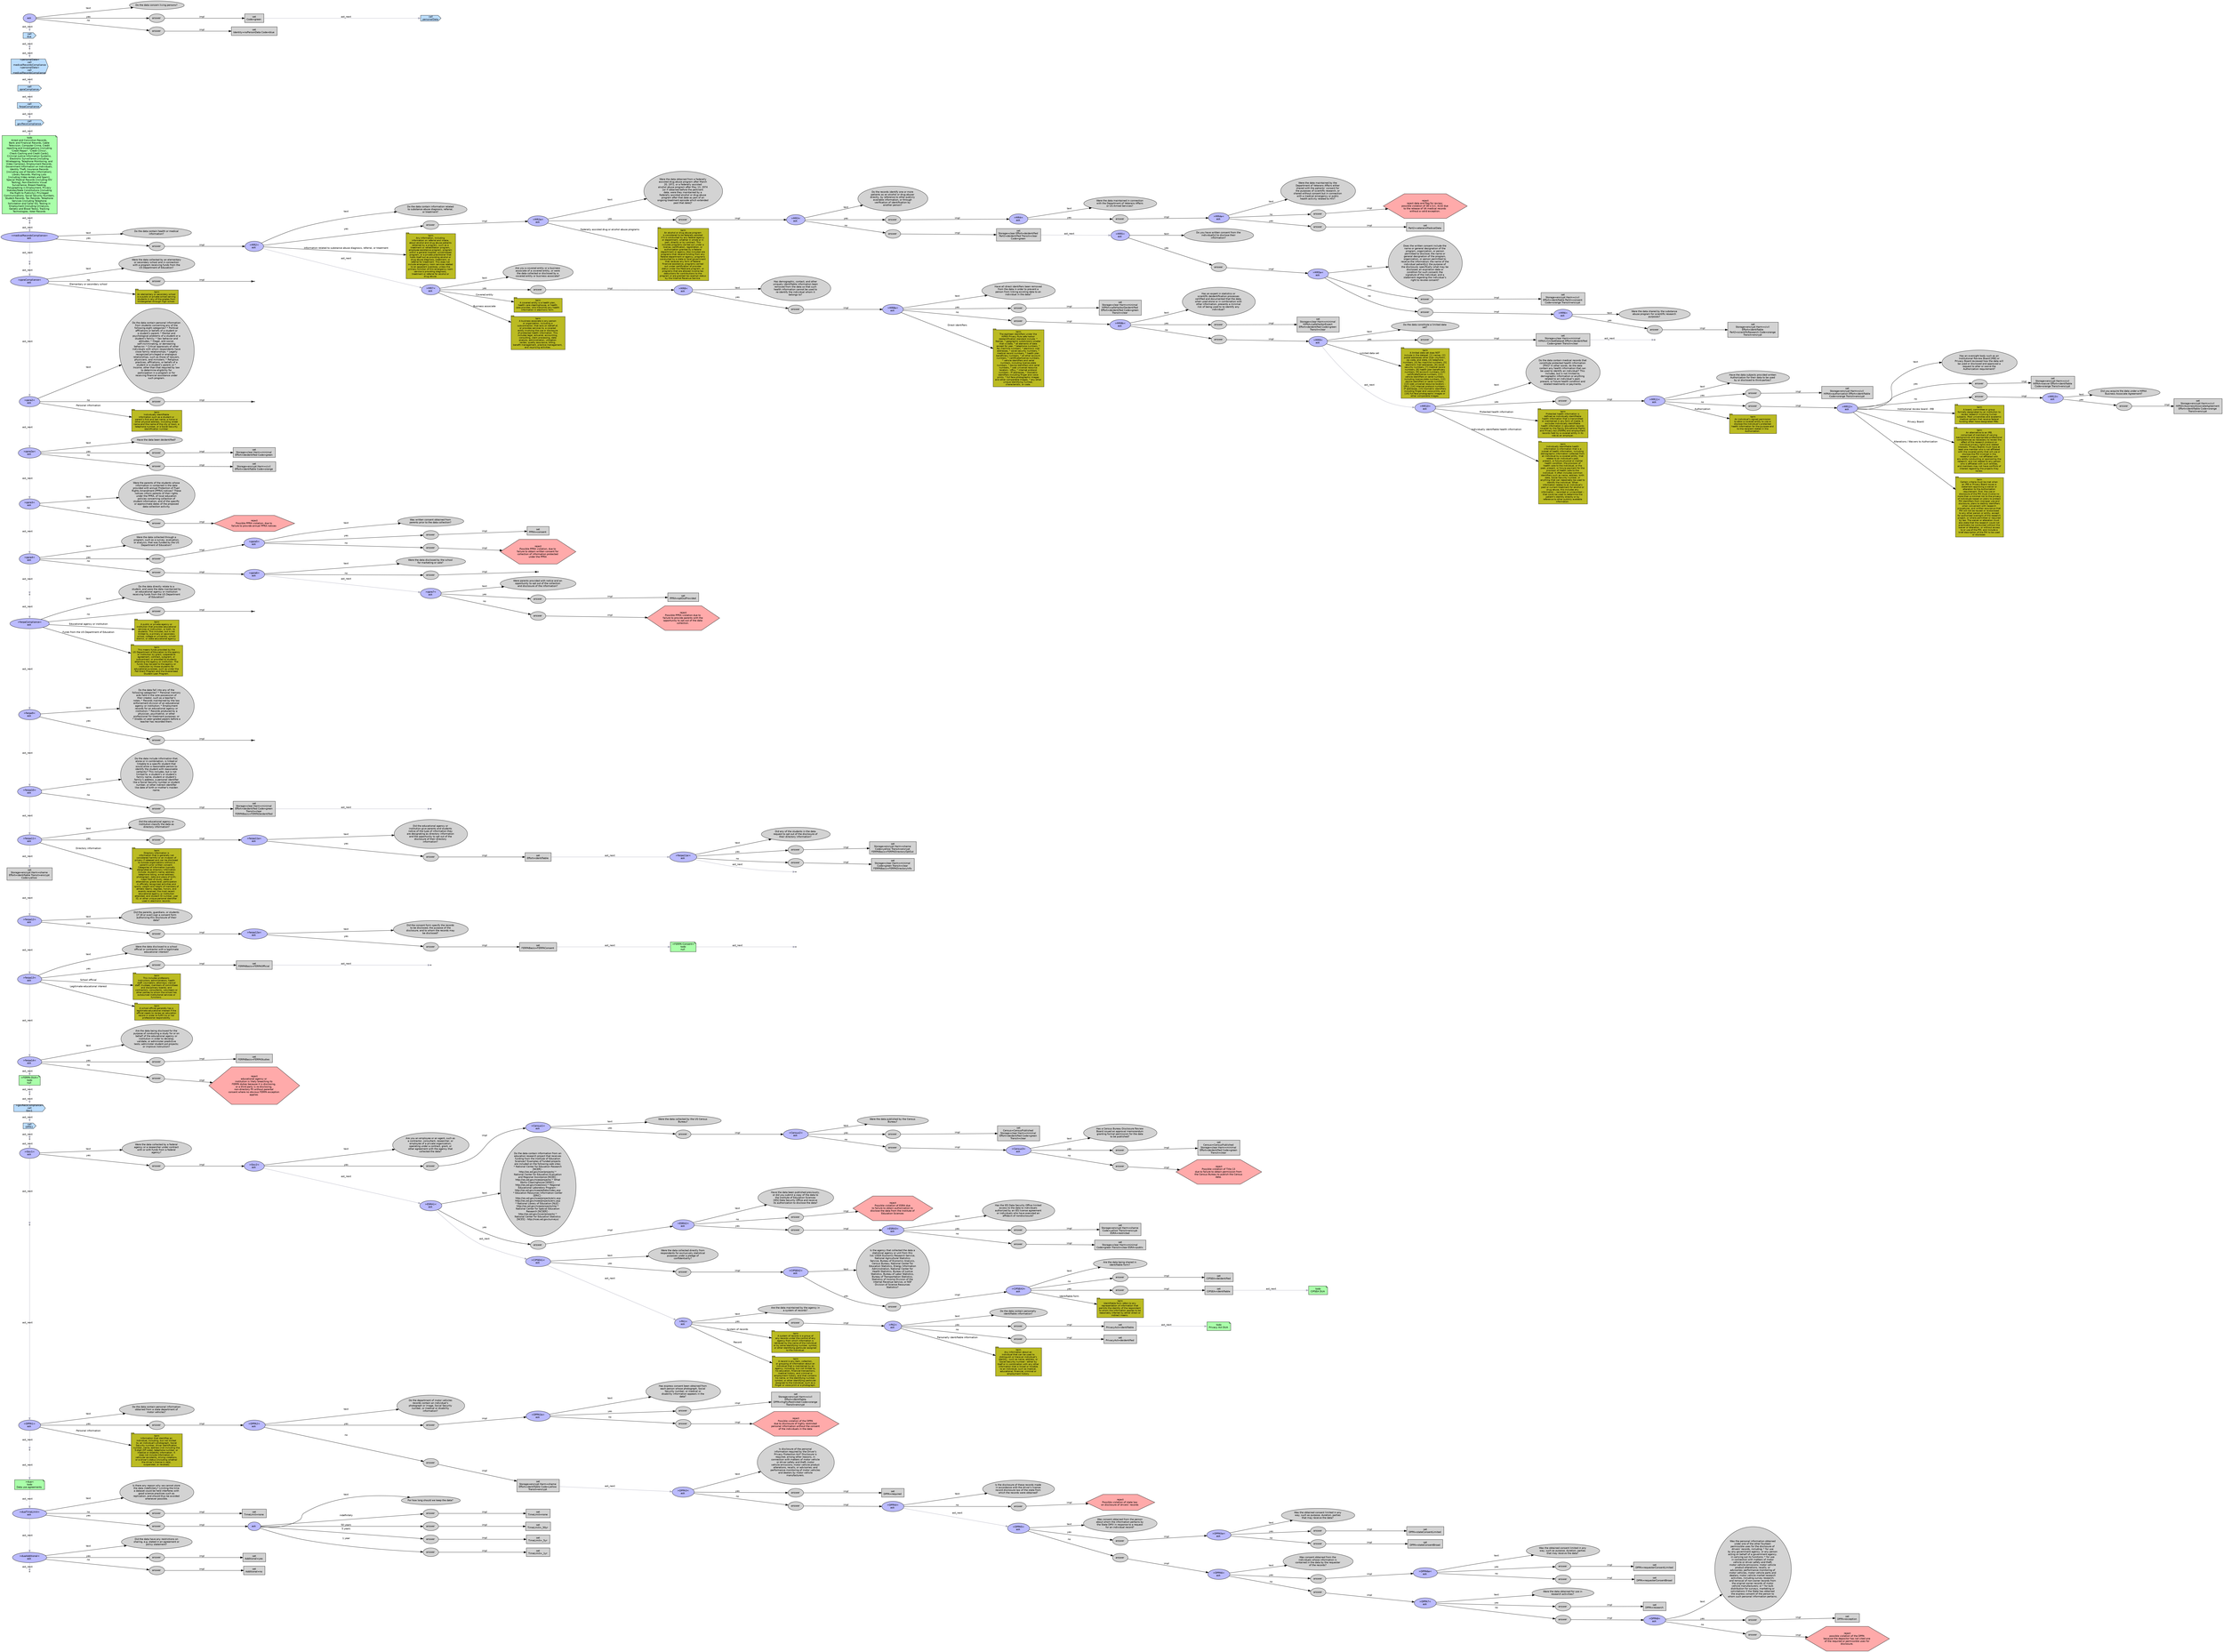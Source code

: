 digraph ParsedChart {
edge [fontname="Helvetica" fontsize="10"]
node [fillcolor="lightgray" style="filled" fontname="Helvetica" fontsize="10"]
rankdir=LR
_DLR_1[ fillcolor="#BBBBFF" label="ask " ]
_DLR_2[ label="Do the data concern living persons? " ]
_DLR_3[ label="answer " ]
_DLR_4[ shape="box" label="set\nCode=green " ]
_DLR_5[ fillcolor="#BBDDFF" shape="cds" label="call\npersonalData " ]
_DLR_6[ label="answer " ]
_DLR_7[ shape="box" label="set\nIdentity=noPersonData Code=blue " ]
_DLR_8[ fillcolor="#BBDDFF" shape="cds" label="call\ndua " ]
_DLR_9[ shape="point" label="end " ]
personalData[ fillcolor="#BBDDFF" shape="cds" label=">personalData<\ncall\nmedicalRecordsCompliance\n>personalData<\ncall\nmedicalRecordsCompliance " ]
_DLR_10[ fillcolor="#BBDDFF" shape="cds" label="call\nppraCompliance " ]
_DLR_11[ fillcolor="#BBDDFF" shape="cds" label="call\nferpaCompliance " ]
_DLR_12[ fillcolor="#BBDDFF" shape="cds" label="call\ngovRecsCompliance " ]
_DLR_13[ fillcolor="#AAFFAA" shape="note" label="todo\nArrest and Conviction Records, \nBank and Financial Records, Cable \nTelevision, Computer Crime, Credit \nreporting and Investigations [including \n'Credit Repair', 'Credit Clinics', \nCheck-Cashing and Credit Cards], \nCriminal Justice Information Systems, \nElectronic Surveillance [including \nWiretapping, Telephone Monitoring, and \nVideo Cameras], Employment Records, \nGovernment Information on Individuals, \nIdentity Theft, Insurance Records \n[including use of Genetic Information], \nLibrary Records, Mailing Lists \n[including Video rentals and Spam], \nSpecial Medical Records [including HIV \nTesting], Non-Electronic Visual \nSurveillance. Breast-Feeding, \nPolygraphing in Employment, Privacy \nStatutes/State Constitutions [including \nthe Right to Publicity], Privileged \nCommunications, Social Security Numbers, \nStudent Records, Tax Records, Telephone \nServices [including Telephone \nSolicitation and Caller ID], Testing in \nEmployment [including Urinalysis, \nGenetic and Blood Tests], Tracking \nTechnologies, Voter Records " ]
_DLR_14[ shape="point" label="end " ]
medicalRecordsCompliance[ fillcolor="#BBBBFF" label=">medicalRecordsCompliance<\nask " ]
_DLR_15[ label="Do the data contain health or medical \ninformation? " ]
_DLR_16[ label="answer " ]
MR2[ fillcolor="#BBBBFF" label=">MR2<\nask " ]
_DLR_17[ label="Do the data contain information related \nto substance abuse diagnosis, referral, \nor treatment? " ]
_DLR_18[ label="answer " ]
MR2a[ fillcolor="#BBBBFF" label=">MR2a<\nask " ]
_DLR_19[ label="Were the data obtained from a federally \nassisted drug abuse program after March \n20, 1972, or a federally assisted \nalcohol abuse program after May 13, 1974 \n[or if obtained before the pertinent \ndate, were they maintained by a \nfederally assisted alcohol or drug abuse \nprogram after that date as part of an \nongoing treatment episode which extended \npast that date]? " ]
_DLR_20[ label="answer " ]
MR3[ fillcolor="#BBBBFF" label=">MR3<\nask " ]
_DLR_21[ label="Do the records identify one or more \npatients as an alcohol or drug abuser \ndirectly, by reference to other publicly \navailable information, or through \nverification of identification by \nanother person? " ]
_DLR_22[ label="answer " ]
MR4[ fillcolor="#BBBBFF" label=">MR4<\nask " ]
_DLR_23[ label="Were the data maintained in connection \nwith the Department of Veterans Affairs \nor US Armed Services? " ]
_DLR_24[ label="answer " ]
MR4a[ fillcolor="#BBBBFF" label=">MR4a<\nask " ]
_DLR_25[ label="Were the data maintained by the \nDepartment of Veterans Affairs either \nshared with the patients’ consent for \nthe purposes of scientific research, or \nshared without consent but in connection \nwith a medical emergency or public \nhealth activity related to HIV? " ]
_DLR_26[ label="answer " ]
_DLR_27[ fillcolor="#FFAAAA" shape="hexagon" label="reject\nreject data and flag for review; \npossible violation of 38 U.S.C. 4132 due \nto the release of VA medical records \nwithout a valid exception. " ]
_DLR_28[ label="answer " ]
_DLR_29[ shape="box" label="set\nPart2=veteransMedicalData " ]
_DLR_30[ label="answer " ]
_DLR_31[ shape="box" label="set\nStorage=clear Effort=deidentified \nPart2=deidentified Transit=clear \nCode=green " ]
MR5[ fillcolor="#BBBBFF" label=">MR5<\nask " ]
_DLR_32[ label="Do you have written consent from the \nindividual[s] to disclose their \ninformation? " ]
_DLR_33[ label="answer " ]
MR5a[ fillcolor="#BBBBFF" label=">MR5a<\nask " ]
_DLR_34[ label="Does the written consent include the \nname or general designation of the \nprogram, organization, or person \npermitted to disclose; the name or \ngeneral designation of the program, \norganization, or person permitted to \nreceive the information; the name of the \nindividual patient[s]; the purpose of \nthe disclosure; specifically what may be \ndisclosed; an expiration date or \ncondition for such consent; the \nsignature of the individual; and a \nstatement regarding the individual’s \nright to revoke consent? " ]
_DLR_35[ label="answer " ]
_DLR_36[ shape="box" label="set\nStorage=encrypt Harm=civil \nEffort=identifiable Part2=consent \nCode=orange Transit=encrypt " ]
_DLR_37[ label="answer " ]
MR6[ fillcolor="#BBBBFF" label=">MR6<\nask " ]
_DLR_38[ label="Were the data shared by the substance \nabuse program for scientific research \npurposes? " ]
_DLR_39[ label="answer " ]
_DLR_40[ shape="box" label="set\nStorage=encrypt Harm=civil \nEffort=identifiable \nPart2=scientificResearch Code=orange \nTransit=encrypt " ]
_DLR_41[ fillcolor="#BBBB22" shape="tab" fontsize="9" label="term\nAn alcohol or drug abuse program \nis considered to be federally assisted \nif it is conducted by any federal agency \nor department, whether in whole or in \npart, directly or by contract. This \nincludes programs carried out under a \nlicense, certification, registration, or \nauthorization granted by a federal \ndepartment or agency. Also included are \nprograms that receive funding from any \nfederal department or agency, programs \nconducted by a state or local government \nthat receives any form of federal \nfinancial assistance, programs carried \nout under certification of provider \nstatus under the Medicare program, or \nprograms that are allowed income tax \ndeductions for contributions to the \nprogram or are granted tax exempt status \nby the Internal Revenue Service. " ]
_DLR_42[ fillcolor="#BBBB22" shape="tab" fontsize="9" label="term\nAny information, including \ninformation on referral and intake, \nabout alcohol and drug abuse patients \nobtained by a program, such as a \ntreatment or rehabilitation program, \nemployee assistance program, program \nwithin a general hospital, school-based \nprogram, or a private practitioner that \nholds itself out as providing alcohol or \ndrug abuse diagnosis, treatment, or \nreferral for treatment. This does not \ninclude emergency room services related \nto an apparent overdose, unless the \nprimary function of this emergency room \nservice is providing diagnosis, \ntreatment or referral for alcohol or \ndrug abuse. " ]
MR7[ fillcolor="#BBBBFF" label=">MR7<\nask " ]
_DLR_43[ label="Are you a covered entity or a business \nassociate of a covered entity, or were \nthe data collected or disclosed by a \ncovered entity or business associate? " ]
_DLR_44[ label="answer " ]
MR8[ fillcolor="#BBBBFF" label=">MR8<\nask " ]
_DLR_45[ label="Has demographic, contact, and other \nuniquely identifiable information been \nremoved from the data so that such \nhealth information cannot be used to \nre-identify the individual whom it \nbelongs to? " ]
_DLR_46[ label="answer " ]
MR8a[ fillcolor="#BBBBFF" label=">MR8a<\nask " ]
_DLR_47[ label="Have all direct identifiers been removed \nfrom the data in order to prevent a \nperson from linking existing data to an \nindividual in the data? " ]
_DLR_48[ label="answer " ]
_DLR_49[ shape="box" label="set\nStorage=clear Harm=minimal \nHIPAA=safeHarborDeidentified \nEffort=deidentified Code=green \nTransit=clear " ]
_DLR_50[ label="answer " ]
MR8b[ fillcolor="#BBBBFF" label=">MR8b<\nask " ]
_DLR_51[ label="Has an expert in statistics or \nscientific deidentification processes \ncertified and documented that the data, \nwhen used alone or in combination with \nother information, presents a minimal \nrisk of being used to re-identify any \nindividual? " ]
_DLR_52[ label="answer " ]
_DLR_53[ shape="box" label="set\nStorage=clear Harm=minimal \nHIPAA=safeHarborExpert \nEffort=deidentified Code=green \nTransit=clear " ]
_DLR_54[ label="answer " ]
MR9[ fillcolor="#BBBBFF" label=">MR9<\nask " ]
_DLR_55[ label="Do the data constitute a limited data \nset? " ]
_DLR_56[ label="answer " ]
_DLR_57[ shape="box" label="set\nStorage=clear Harm=minimal \nHIPAA=limitedDataset Effort=deidentified \nCode=green Transit=clear " ]
_DLR_58[ shape="point" label="end " ]
_DLR_59[ fillcolor="#BBBB22" shape="tab" fontsize="9" label="term\nA limited data set does NOT \ninclude in the dataset: [1] names, [2] \npostal addresses other than city/town, \nzip code, and state, [3] telephone \nnumbers, [4] fax machine numbers, [5] \nelectronic mail addresses, [6] social \nsecurity numbers, [7] medical record \nnumbers, [8] health plan beneficiary \nnumbers, [9] account numbers, [10] \ncertificate/license numbers, [11] \nvehicle identifiers or serial numbers, \nincluding license plate numbers, [12] \ndevice identifiers or serial numbers, \n[13] web universal resource locators - \nURLs, [14] internet protocol numbers - \nIP addresses, [15] biometric identifiers \nincluding finger and voice prints, and \n[16] full face photographic images or \nother comparable images. " ]
MR10[ fillcolor="#BBBBFF" label=">MR10<\nask " ]
_DLR_60[ label="Do the data contain medical records that \nconstitute protected health information \n[PHI]? In other words, do the data \ncontain any health information that can \nbe used to identify an individual? This \nincludes, but is not limited to, \ndemographic information or anything \nrelated to an individual’s past, \npresent, or future health condition and \nrelated treatments or payments. " ]
_DLR_61[ label="answer " ]
MR11[ fillcolor="#BBBBFF" label=">MR11<\nask " ]
_DLR_62[ label="Have the data subjects provided written \nAuthorization for their data to be used \nby or disclosed to third-parties? " ]
_DLR_63[ label="answer " ]
_DLR_64[ shape="box" label="set\nStorage=encrypt Harm=civil \nHIPAA=authorization Effort=identifiable \nCode=orange Transit=encrypt " ]
_DLR_65[ label="answer " ]
MR12[ fillcolor="#BBBBFF" label=">MR12<\nask " ]
_DLR_66[ label="Has an oversight body such as an \nInstitutional Review Board [IRB] or \nPrivacy Board reviewed how the data will \nbe used or disclosed and approved a \nrequest to alter or waive the \nAuthorization requirement? " ]
_DLR_67[ label="answer " ]
_DLR_68[ shape="box" label="set\nStorage=encrypt Harm=civil \nHIPAA=waiver Effort=identifiable \nCode=orange Transit=encrypt " ]
_DLR_69[ label="answer " ]
MR13[ fillcolor="#BBBBFF" label=">MR13<\nask " ]
_DLR_70[ label="Did you acquire the data under a HIPAA \nBusiness Associate Agreement? " ]
_DLR_71[ label="answer " ]
_DLR_72[ shape="box" label="set\nStorage=encrypt Harm=civil \nHIPAA=businessAssociateAgreement \nEffort=identifiable Code=orange \nTransit=encrypt " ]
_DLR_73[ fillcolor="#BBBB22" shape="tab" fontsize="9" label="term\nA board, committee or group \nformally designated by an institution to \nreview research involving human \nsubjects. Most universities and academic \nmedical centers that receive federal \nfunding often have designated IRBs. " ]
_DLR_74[ fillcolor="#BBBB22" shape="tab" fontsize="9" label="term\nAn alternative to an IRB, \ncomprised of members of varying \nbackgrounds and appropriate professional \ncompetencies as necessary to review the \neffect of the research protocol on \nindividual privacy rights and related \ninterests. Privacy Boards must have at \nleast one member who is not affiliated \nwith the covered entity that will use or \ndisclose the PHI involved in the \nresearch project, not affiliated with \nany entity conducting or sponsoring the \nresearch, and not related to any person \nwho is affiliated with such entities, \nand members may not have conflicts of \ninterest regarding the projects they \nreview. " ]
_DLR_75[ fillcolor="#BBBB22" shape="tab" fontsize="9" label="term\nCertain criteria must be met when \nan IRB or Privacy Board issues a \nstatement approving a waiver or \nalteration to the Authorization \nrequirement. First, the use or \ndisclosure of the PHI must involve no \nmore than a minimal risk to the privacy \nof individuals based on plans to protect \nPHI identifiers from improper use and \ndisclosure, plans to destroy identifiers \nwhen convenient with research \nprocedures, and written assurance that \nPHI will not be reused or re-disclosed \nto any other person or entity, except \nfor authorized oversight of the research \nproject, or where permitted or required \nby law. The waiver or alteration must \nalso state that the research could not \npracticably be conducted without the \nwaiver or alteration, or without access \nto or use of the PHI, and include a \nbrief description of the PHI to be used \nor disclosed. " ]
_DLR_76[ fillcolor="#BBBB22" shape="tab" fontsize="9" label="term\nAn individual’s signed permission \nto allow a covered entity to use or \ndisclose the individual’s protected \nhealth information for the purpose and \nto the recipient stated in the \nAuthorization. " ]
_DLR_77[ fillcolor="#BBBB22" shape="tab" fontsize="9" label="term\nProtected health information is \ndefined as individually identifiable \nhealth information that is transmitted \nor maintained in any form of media. It \nexcludes individually identifiable \nhealth information in education records \ncovered by the Family Educational Rights \nand Privacy Act [FERPA] and employment \nrecords held by a covered entity in its \nrole as an employer. " ]
_DLR_78[ fillcolor="#BBBB22" shape="tab" fontsize="9" label="term\nIndividually identifiable health \ninformation is information that is a \nsubset of health information, including \ndemographic information collected from \nan individual by a covered entity, that \nrelates to an individual’s past, \npresent, or future physical or mental \nhealth condition, the provision of \nhealth care to the individual, or the \npast, present, or future payment for the \nprovision of health care to the \nindividual. It often includes common \nidentifiers such as name, address, birth \ndate, Social Security number, or \nanything that can reasonably be used to \nidentify the individual. When \ninformation relates to an individual’s \npast or current treatment for alcohol or \ndrug abuse, this includes any \ninformation – recorded or unrecorded – \nthat could be used to determine the \npatient’s identity directly or by \nreference to other publicly available \ninformation. " ]
_DLR_79[ fillcolor="#BBBB22" shape="tab" fontsize="9" label="term\nThe eighteen identifiers under the \nHIPAA Privacy Rule safe harbor \ndeidentification standard include: * \nNames, * geographic subdivisions smaller \nthan a state, * all elements of date \nexcept for year, * telephone numbers, * \nfax machine numbers, * electronic mail \naddresses, * social security numbers, * \nmedical record numbers, * health plan \nbeneficiary numbers, * all other account \nnumbers, * certificate/license numbers, \n* vehicle identifiers and serial \nnumbers, including license plate \nnumbers, * device identifiers and serial \nnumbers, * web universal resource \nlocators - URLs, * internet protocol \nnumbers - IP addresses, * biometric \nidentifiers including finger and voice \nprints, * full face photographic images \nand other comparable images, * any other \nunique identifying number, \ncharacteristic, or code. " ]
_DLR_80[ fillcolor="#BBBB22" shape="tab" fontsize="9" label="term\nA covered entity is a health plan, \nhealth care clearinghouse, or health \ncare provider, who transmits any health \ninformation in electronic form. " ]
_DLR_81[ fillcolor="#BBBB22" shape="tab" fontsize="9" label="term\nA business associate is any person \nor organization, including a \nsubcontractor, that acts on behalf of, \nor provides services to, a covered \nentity involving the use or disclosure \nof protected health information. This \nincludes legal, actuarial, accounting, \nconsulting, claim processing, data \nanalysis, administration, utilization \nreview, quality assurance, billing, \nbenefit management, practice management, \nand re-pricing activities. " ]
_DLR_82[ shape="point" label="end " ]
ppraCompliance[ fillcolor="#BBBBFF" label=">ppraCompliance<\nask " ]
_DLR_83[ label="Were the data collected by an elementary \nor secondary school and in connection \nwith a program receiving funds from the \nUS Department of Education? " ]
_DLR_84[ label="answer " ]
_DLR_85[ shape="point" label="end " ]
_DLR_86[ fillcolor="#BBBB22" shape="tab" fontsize="9" label="term\nAn elementary or secondary school \nis a public or private school serving \nstudents in any of the grades from \nkindergarten through high school. " ]
ppra2[ fillcolor="#BBBBFF" label=">ppra2<\nask " ]
_DLR_87[ label="Do the data contain personal information \nfrom students concerning any of the \nfollowing eight categories? * Political \naffiliations or beliefs of a student or \na student’s parent; * Mental and \npsychological problems of a student or a \nstudent’s family; * Sex behavior and \nattitudes; * Illegal, anti-social, \nself-incriminating, or demeaning \nbehavior; * Critical appraisals of other \nindividuals with whom respondents have \nclose family relationships; * Legally \nrecognized privileged or analogous \nrelationships, such as those of lawyers, \nphysicians, and ministers; * Religious \npractices, affiliations, or beliefs of a \nstudent or a student’s parent; or * \nIncome, other than that required by law \nto determine eligibility for \nparticipation in a program or for \nreceiving financial assistance under \nsuch program. " ]
_DLR_88[ label="answer " ]
_DLR_89[ shape="point" label="end " ]
_DLR_90[ fillcolor="#BBBB22" shape="tab" fontsize="9" label="term\nIndividually identifiable \ninformation such as a student or \nparent’s first and last name, a home or \nother physical address, including street \nname and the name of the city or town, a \ntelephone number, or a Social Security \nidentification number. " ]
ppra2a[ fillcolor="#BBBBFF" label=">ppra2a<\nask " ]
_DLR_91[ label="Have the data been deidentified? " ]
_DLR_92[ label="answer " ]
_DLR_93[ shape="box" label="set\nStorage=clear Harm=minimal \nEffort=deidentified Code=green " ]
_DLR_94[ label="answer " ]
_DLR_95[ shape="box" label="set\nStorage=encrypt Harm=civil \nEffort=identifiable Code=orange " ]
ppra3[ fillcolor="#BBBBFF" label=">ppra3<\nask " ]
_DLR_96[ label="Were the parents of the students whose \ninformation is contained in the data \nprovided with annual Protection of Pupil \nRights Amendment [PPRA] notices? These \nnotices inform parents of their rights \nunder the PPRA, of local education \npolicies concerning collection of \nstudent information, and of the specific \nor approximate dates of the proposed \ndata collection activity. " ]
_DLR_97[ label="answer " ]
_DLR_98[ fillcolor="#FFAAAA" shape="hexagon" label="reject\nPossible PPRA violation, due to \nfailure to provide annual PPRA notices " ]
ppra4[ fillcolor="#BBBBFF" label=">ppra4<\nask " ]
_DLR_99[ label="Were the data collected through a \nprogram, such as a survey, evaluation, \nor analysis, that was funded by the US \nDepartment of Education? " ]
_DLR_100[ label="answer " ]
ppra5[ fillcolor="#BBBBFF" label=">ppra5<\nask " ]
_DLR_101[ label="Was written consent obtained from \nparents prior to the data collection? " ]
_DLR_102[ label="answer " ]
_DLR_103[ shape="box" label="set\nPPRA=consent " ]
_DLR_104[ label="answer " ]
_DLR_105[ fillcolor="#FFAAAA" shape="hexagon" label="reject\nPossible PPRA violation, due to \nfailure to obtain written consent for \ncollection of information protected \nunder the PPRA " ]
_DLR_106[ label="answer " ]
ppra6[ fillcolor="#BBBBFF" label=">ppra6<\nask " ]
_DLR_107[ label="Were the data disclosed by the school \nfor marketing or sale? " ]
_DLR_108[ label="answer " ]
_DLR_109[ shape="point" label="end " ]
ppra7[ fillcolor="#BBBBFF" label=">ppra7<\nask " ]
_DLR_110[ label="Were parents provided with notice and an \nopportunity to opt out of the collection \nand disclosure of the information? " ]
_DLR_111[ label="answer " ]
_DLR_112[ shape="box" label="set\nPPRA=optOutProvided " ]
_DLR_113[ label="answer " ]
_DLR_114[ fillcolor="#FFAAAA" shape="hexagon" label="reject\nPossible PPRA violation due to \nfailure to provide parents with the \nopportunity to opt out of the data \ncollection. " ]
_DLR_115[ shape="point" label="end " ]
ferpaCompliance[ fillcolor="#BBBBFF" label=">ferpaCompliance<\nask " ]
_DLR_116[ label="Do the data directly relate to a \nstudent, and were the data maintained by \nan educational agency or institution \nreceiving funds from the US Department \nof Education? " ]
_DLR_117[ label="answer " ]
_DLR_118[ shape="point" label="end " ]
_DLR_119[ fillcolor="#BBBB22" shape="tab" fontsize="9" label="term\nA public or private agency or \ninstitution that provides educational \nservices or instruction, or both, to \nstudents. This includes, but is not \nlimited to, a primary or secondary \nschool, college or university, school \ndistrict, or state educational agency. " ]
_DLR_120[ fillcolor="#BBBB22" shape="tab" fontsize="9" label="term\nThis means funds provided by the \nUS Department of Education to the agency \nor institution by grant, cooperative \nagreement, contract, subgrant, or \nsubcontract; or provided to students \nattending the agency or institution. The \nfunds may be paid to the agency or \ninstitution by those students for \neducational purposes, such as under the \nPell Grant Program and the Guaranteed \nStudent Loan Program. " ]
ferpa9[ fillcolor="#BBBBFF" label=">ferpa9<\nask " ]
_DLR_121[ label="Do the data fall into any of the \nfollowing categories? * Personal memory \naids held in the sole possession of \ntheir creator, such as a teacher's \nnotes; * Records maintained by the law \nenforcement division of an educational \nagency or institution; * Employment \nrecords for an educational agency or \ninstitution; * Records produced by a \nphysician, psychiatrist, or other \nprofessional for treatment purposes; or \n* Grades on peer-graded papers before a \nteacher has recorded them. " ]
_DLR_122[ label="answer " ]
_DLR_123[ shape="point" label="end " ]
ferpa10[ fillcolor="#BBBBFF" label=">ferpa10<\nask " ]
_DLR_124[ label="Do the data include information that, \nalone or in combination, is linked or \nlinkable to a specific student that \nwould allow a reasonable person to \nidentify the student with reasonable \ncertainty? This includes, but is not \nlimited to, a student’s or student’s \nfamily name, student or student’s \nfamily’s address, a personal identifier \nlike a Social Security number or student \nnumber, or other indirect identifier \nlike date of birth or mother’s maiden \nname. " ]
_DLR_125[ label="answer " ]
_DLR_126[ shape="box" label="set\nStorage=clear Harm=minimal \nEffort=deidentified Code=green \nTransit=clear \nFERPABasis=FERPADeidentified " ]
_DLR_127[ shape="point" label="end " ]
ferpa11[ fillcolor="#BBBBFF" label=">ferpa11<\nask " ]
_DLR_128[ label="Did the educational agency or \ninstitution classify the data as \ndirectory information? " ]
_DLR_129[ label="answer " ]
ferpa11a[ fillcolor="#BBBBFF" label=">ferpa11a<\nask " ]
_DLR_130[ label="Did the educational agency or \ninstitution give parents and students \nnotice of the type of information they \nare designating as directory information \nand the opportunity to opt out of the \ndisclosure of their directory \ninformation? " ]
_DLR_131[ label="answer " ]
_DLR_132[ shape="box" label="set\nEffort=identifiable " ]
ferpa11ai[ fillcolor="#BBBBFF" label=">ferpa11ai<\nask " ]
_DLR_133[ label="Did any of the students in the data \nrequest to opt out of the disclosure of \ntheir directory information? " ]
_DLR_134[ label="answer " ]
_DLR_135[ shape="box" label="set\nStorage=encrypt Harm=shame \nCode=yellow Transit=encrypt \nFERPABasis=FERPADirectoryOptOut " ]
_DLR_136[ label="answer " ]
_DLR_137[ shape="box" label="set\nStorage=clear Harm=minimal \nCode=green Transit=clear \nFERPABasis=FERPADirectoryInfo " ]
_DLR_138[ shape="point" label="end " ]
_DLR_139[ fillcolor="#BBBB22" shape="tab" fontsize="9" label="term\nDirectory information is \ninformation that is generally not \nconsidered harmful or an invasion of \nprivacy if released and can be disclosed \nto outside organizations without a \nparent's prior written consent. \nCategories of information typically \ndesignated as directory information \ninclude: student's name; address; \ntelephone listing; e-mail address; \nphotograph; date and place of birth; \nmajor field of study; dates of \nattendance; grade level; participation \nin officially recognized activities and \nsports; weight and height of members of \nathletic teams; degrees, honors, and \nawards received; the most recent \neducational agency or institution \nattended; and student ID number, user \nID, or other unique personal identifier \nused in electronic records. " ]
_DLR_140[ shape="box" label="set\nStorage=encrypt Harm=shame \nEffort=identifiable Transit=encrypt \nCode=yellow " ]
ferpa12[ fillcolor="#BBBBFF" label=">ferpa12<\nask " ]
_DLR_141[ label="Did the parents, guardians, or students \n[if 18 or over] sign a consent form \nauthorizing this disclosure of their \ndata? " ]
_DLR_142[ label="answer " ]
ferpa12a[ fillcolor="#BBBBFF" label=">ferpa12a<\nask " ]
_DLR_143[ label="Did the consent form specify the records \nto be disclosed, the purpose of the \ndisclosure, and to whom the records may \nbe disclosed? " ]
_DLR_144[ label="answer " ]
_DLR_145[ shape="box" label="set\nFERPABasis=FERPAConsent " ]
FERPA_Consent[ fillcolor="#AAFFAA" shape="note" label=">FERPA-Consent<\ntodo\nnull " ]
_DLR_146[ shape="point" label="end " ]
ferpa13[ fillcolor="#BBBBFF" label=">ferpa13<\nask " ]
_DLR_147[ label="Were the data disclosed to a school \nofficial or contractor with a legitimate \neducational interest? " ]
_DLR_148[ label="answer " ]
_DLR_149[ shape="box" label="set\nFERPABasis=FERPAOfficial " ]
_DLR_150[ shape="point" label="end " ]
_DLR_151[ fillcolor="#BBBB22" shape="tab" fontsize="9" label="term\nThis includes professors; \ninstructors; administrators; health \nstaff; counselors; attorneys; clerical \nstaff; trustees; members of committees \nand disciplinary boards; and \ncontractors, consultants, volunteers or \nother parties to whom the school has \noutsourced institutional services or \nfunctions. " ]
_DLR_152[ fillcolor="#BBBB22" shape="tab" fontsize="9" label="term\nA school official generally has a \nlegitimate educational interest if the \nofficial needs to review an education \nrecord in order to fulfill his or her \nprofessional responsibility. " ]
ferpa14[ fillcolor="#BBBBFF" label=">ferpa14<\nask " ]
_DLR_153[ label="Are the data being disclosed for the \npurpose of conducting a study for or on \nbehalf of the educational agency or \ninstitution in order to develop, \nvalidate, or administer predictive \ntests; administer student aid projects; \nor improve instruction? " ]
_DLR_154[ label="answer " ]
_DLR_155[ shape="box" label="set\nFERPABasis=FERPAStudies " ]
_DLR_156[ label="answer " ]
_DLR_157[ fillcolor="#FFAAAA" shape="hexagon" label="reject\neducational agency or \ninstitution is likely breaching its \nFERPA duties because it is disclosing, \nor a third party is re-disclosing, \nnon-directory PII without parental \nconsent where no obvious FERPA exception \napplies " ]
FERPA_DUA[ fillcolor="#AAFFAA" shape="note" label=">FERPA-DUA<\ntodo\nnull " ]
_DLR_158[ shape="point" label="end " ]
govRecsCompliance[ fillcolor="#BBDDFF" shape="cds" label=">govRecsCompliance<\ncall\nGov1 " ]
_DLR_159[ fillcolor="#BBDDFF" shape="cds" label="call\nDPPA1 " ]
_DLR_160[ shape="point" label="end " ]
Gov1[ fillcolor="#BBBBFF" label=">Gov1<\nask " ]
_DLR_161[ label="Were the data collected by a federal \nagency or a researcher under contract \nwith or with funds from a federal \nagency? " ]
_DLR_162[ label="answer " ]
Gov2[ fillcolor="#BBBBFF" label=">Gov2<\nask " ]
_DLR_163[ label="Are you an employee or an agent, such as \na contractor, consultant, researcher, or \nemployee of a private organization, \noperating under a contract, grant, or \nother agreement with the agency that \ncollected the data? " ]
_DLR_164[ label="answer " ]
Census1[ fillcolor="#BBBBFF" label=">Census1<\nask " ]
_DLR_165[ label="Were the data collected by the US Census \nBureau? " ]
_DLR_166[ label="answer " ]
Census2[ fillcolor="#BBBBFF" label=">Census2<\nask " ]
_DLR_167[ label="Were the data published by the Census \nBureau? " ]
_DLR_168[ label="answer " ]
_DLR_169[ shape="box" label="set\nCensus=CensusPublished \nStorage=clear Harm=minimal \nEffort=deidentified Code=green \nTransit=clear " ]
_DLR_170[ label="answer " ]
Census3[ fillcolor="#BBBBFF" label=">Census3<\nask " ]
_DLR_171[ label="Has a Census Bureau Disclosure Review \nBoard issued an approval memorandum \ngranting formal permission for the data \nto be published? " ]
_DLR_172[ label="answer " ]
_DLR_173[ shape="box" label="set\nCensus=CensusPublished \nStorage=clear Harm=minimal \nEffort=deidentified Code=green \nTransit=clear " ]
_DLR_174[ label="answer " ]
_DLR_175[ fillcolor="#FFAAAA" shape="hexagon" label="reject\nPossible violation of Title 13 \ndue to failure to obtain permission from \nthe Census Bureau to publish the Census \ndata. " ]
ESRA1[ fillcolor="#BBBBFF" label=">ESRA1<\nask " ]
_DLR_176[ label="Do the data contain information from an \neducation research project that receives \nfunding from the Institute of Education \nSciences? Examples of funded projects \nare included on the following web sites: \n* National Center for Education Research \n[NCER] - \nhttp://ies.ed.gov/ncer/projects/ * \nNational Center for Education Evaluation \nand Regional Assistance [NCEE] - \nhttp://ies.ed.gov/ncee/projects/ * What \nWorks Clearinghouse [WWC] - \nhttp://ies.ed.gov/ncee/wwc/ * Regional \nEducational Laboratory Program - \nhttp://ies.ed.gov/ncee/edlabs/index.asp \n* Education Resources Information Center \n[ERIC] - \nhttp://ies.ed.gov/ncee/projects/eric.asp\nhttp://ies.ed.gov/ncee/projects/eric.asp \n* National Library of Education [NLE] - \nhttp://ies.ed.gov/ncee/projects/nle/ * \nNational Center for Special Education \nResearch [NCSER] - \nhttp://ies.ed.gov/ncser/projects/ * \nNational Center for Education Statistics \n[NCES] - http://nces.ed.gov/surveys/ " ]
_DLR_177[ label="answer " ]
ESRA2[ fillcolor="#BBBBFF" label=">ESRA2<\nask " ]
_DLR_178[ label="Have the data been published previously, \nor did you submit a copy of the data to \nthe Institute of Education Sciences \n[IES] Data Security Office and receive \nits authorization to disclose the data? " ]
_DLR_179[ label="answer " ]
_DLR_180[ fillcolor="#FFAAAA" shape="hexagon" label="reject\nPossible violation of ESRA due \nto failure to obtain authorization to \ndisclose the data from the Institute of \nEducation Sciences " ]
_DLR_181[ label="answer " ]
ESRA3[ fillcolor="#BBBBFF" label=">ESRA3<\nask " ]
_DLR_182[ label="Has the IES Data Security Office limited \naccess to the data to individuals \nauthorized by an IES license agreement \nor individuals who have executed an \naffidavit of nondisclosure? " ]
_DLR_183[ label="answer " ]
_DLR_184[ shape="box" label="set\nStorage=encrypt Harm=shame \nCode=yellow Transit=encrypt \nESRA=restricted " ]
_DLR_185[ label="answer " ]
_DLR_186[ shape="box" label="set\nStorage=clear Harm=minimal \nCode=green Transit=clear ESRA=public " ]
CIPSEA1[ fillcolor="#BBBBFF" label=">CIPSEA1<\nask " ]
_DLR_187[ label="Were the data collected directly from \nrespondents for exclusively statistical \npurposes under a pledge of \nconfidentiality? " ]
_DLR_188[ label="answer " ]
CIPSEA2[ fillcolor="#BBBBFF" label=">CIPSEA2<\nask " ]
_DLR_189[ label="Is the agency that collected the data a \nstatistical agency or unit from this \nlist: USDA Economic Research Service, \nNational Agricultural Statistics \nService, Bureau of Economic Analysis, \nCensus Bureau, National Center for \nEducation Statistics, Energy Information \nAdministration, National Center for \nHealth Statistics, Bureau of Justice \nStatistics, Bureau of Labor Statistics, \nBureau of Transportation Statistics, \nStatistics of Income Division of the \nInternal Revenue Service, or NSF \nDivision of Science Resources \nStatistics? " ]
_DLR_190[ label="answer " ]
CIPSEA3[ fillcolor="#BBBBFF" label=">CIPSEA3<\nask " ]
_DLR_191[ label="Are the data being shared in \nidentifiable form? " ]
_DLR_192[ label="answer " ]
_DLR_193[ shape="box" label="set\nCIPSEA=deidentified " ]
_DLR_194[ label="answer " ]
_DLR_195[ shape="box" label="set\nCIPSEA=identifiable " ]
_DLR_196[ fillcolor="#AAFFAA" shape="note" label="todo\nCIPSEA DUA " ]
_DLR_197[ fillcolor="#BBBB22" shape="tab" fontsize="9" label="term\nIdentifiable form refers to any \nrepresentation of information that \npermits the identity of the respondent \nto whom the information applies to be \nreasonably inferred by either direct or \nindirect means. " ]
PA1[ fillcolor="#BBBBFF" label=">PA1<\nask " ]
_DLR_198[ label="Are the data maintained by the agency in \na system of records? " ]
_DLR_199[ label="answer " ]
PA2[ fillcolor="#BBBBFF" label=">PA2<\nask " ]
_DLR_200[ label="Do the data contain personally \nidentifiable information? " ]
_DLR_201[ label="answer " ]
_DLR_202[ shape="box" label="set\nPrivacyAct=identifiable " ]
_DLR_203[ fillcolor="#AAFFAA" shape="note" label="todo\nPrivacy Act DUA " ]
_DLR_204[ label="answer " ]
_DLR_205[ shape="box" label="set\nPrivacyAct=deidentified " ]
_DLR_206[ fillcolor="#BBBB22" shape="tab" fontsize="9" label="term\nAny information about an \nindividual that can be used to \ndistinguish or trace an individual‘s \nidentity - such as name, address, or \nSocial Security number - either by \nitself or in combination with any other \ninformation that is linked or linkable \nto an individual, such as medical, \neducational, financial, criminal or \nemployment history. " ]
_DLR_207[ fillcolor="#BBBB22" shape="tab" fontsize="9" label="term\nA system of records is a group of \nany records under the control of any \nagency from which information is \nretrieved by the name of the individual \nor by some identifying number, symbol, \nor other identifying particular assigned \nto the individual. " ]
_DLR_208[ fillcolor="#BBBB22" shape="tab" fontsize="9" label="term\nA record is any item, collection, \nor grouping of information about an \nindividual that is maintained by an \nagency, including, but not limited to, \nhis education, financial transactions, \nmedical history, and criminal or \nemployment history, and that contains \nhis name, or the identifying number, \nsymbol, or other identifying particular \nassigned to the individual, such as a \nfinger or voice print or a photograph. " ]
_DLR_209[ shape="point" label="end " ]
DPPA1[ fillcolor="#BBBBFF" label=">DPPA1<\nask " ]
_DLR_210[ label="Do the data contain personal information \nobtained from a state department of \nmotor vehicles? " ]
_DLR_211[ label="answer " ]
DPPA2[ fillcolor="#BBBBFF" label=">DPPA2<\nask " ]
_DLR_212[ label="Do the department of motor vehicles \nrecords contain an individual's \nphotograph or image, Social Security \nnumber, or medical or disability \ninformation? " ]
_DLR_213[ label="answer " ]
DPPA2a[ fillcolor="#BBBBFF" label=">DPPA2a<\nask " ]
_DLR_214[ label="Has express consent been obtained from \neach person whose photograph, Social \nSecurity number, or medical or \ndisability information appears in the \ndata? " ]
_DLR_215[ label="answer " ]
_DLR_216[ shape="box" label="set\nStorage=encrypt Harm=civil \nEffort=identifiable \nDPPA=highlyRestricted Code=orange \nTransit=encrypt " ]
_DLR_217[ label="answer " ]
_DLR_218[ fillcolor="#FFAAAA" shape="hexagon" label="reject\nPossible violation of the DPPA \ndue to disclosure of highly restricted \npersonal information without the consent \nof the individuals in the data " ]
_DLR_219[ label="answer " ]
_DLR_220[ shape="box" label="set\nStorage=encrypt Harm=shame \nEffort=identifiable Code=yellow \nTransit=encrypt " ]
DPPA3[ fillcolor="#BBBBFF" label=">DPPA3<\nask " ]
_DLR_221[ label="Is disclosure of the personal \ninformation required by the Driver’s \nPrivacy Protection Act? Disclosure is \nrequired, among other reasons, in \nconnection with matters of motor vehicle \nor driver safety and theft; motor \nvehicle emissions; motor vehicle product \nalterations, recalls, or advisories; and \nperformance monitoring of motor vehicles \nand dealers by motor vehicle \nmanufacturers. " ]
_DLR_222[ label="answer " ]
_DLR_223[ shape="box" label="set\nDPPA=required " ]
_DLR_224[ label="answer " ]
DPPA4[ fillcolor="#BBBBFF" label=">DPPA4<\nask " ]
_DLR_225[ label="Is the disclosure of these records made \nin accordance with the driver’s license \nrecord disclosure law of the state from \nwhich the records were obtained? " ]
_DLR_226[ label="answer " ]
_DLR_227[ fillcolor="#FFAAAA" shape="hexagon" label="reject\nPossible violation of state law \non disclosure of drivers’ records " ]
DPPA5[ fillcolor="#BBBBFF" label=">DPPA5<\nask " ]
_DLR_228[ label="Was consent obtained from the person \nabout whom the information pertains by \nthe State DMV in response to a request \nfor an individual record? " ]
_DLR_229[ label="answer " ]
DPPA5a[ fillcolor="#BBBBFF" label=">DPPA5a<\nask " ]
_DLR_230[ label="Was the obtained consent limited in any \nway, such as purpose, duration, parties \nthat may receive the data? " ]
_DLR_231[ label="answer " ]
_DLR_232[ shape="box" label="set\nDPPA=stateConsentLimited " ]
_DLR_233[ label="answer " ]
_DLR_234[ shape="box" label="set\nDPPA=stateConsentBroad " ]
_DLR_235[ label="answer " ]
DPPA6[ fillcolor="#BBBBFF" label=">DPPA6<\nask " ]
_DLR_236[ label="Was consent obtained from the \nindividuals whose information is \ncontained in the data by the requester \nof the records? " ]
_DLR_237[ label="answer " ]
DPPA6a[ fillcolor="#BBBBFF" label=">DPPA6a<\nask " ]
_DLR_238[ label="Was the obtained consent limited in any \nway, such as purpose, duration, parties \nthat may receive the data? " ]
_DLR_239[ label="answer " ]
_DLR_240[ shape="box" label="set\nDPPA=requesterConsentLimited " ]
_DLR_241[ label="answer " ]
_DLR_242[ shape="box" label="set\nDPPA=requesterConsentBroad " ]
_DLR_243[ label="answer " ]
DPPA7[ fillcolor="#BBBBFF" label=">DPPA7<\nask " ]
_DLR_244[ label="Were the data obtained for use in \nresearch activities? " ]
_DLR_245[ label="answer " ]
_DLR_246[ shape="box" label="set\nDPPA=research " ]
_DLR_247[ label="answer " ]
DPPA8[ fillcolor="#BBBBFF" label=">DPPA8<\nask " ]
_DLR_248[ label="Was the personal information obtained \nunder one of the other fourteen \npermissible uses for the disclosure of \ndrivers’ records, including: * for use \nby any government agency, or any person \nacting on behalf of a government agency, \nin carrying out its functions; * for use \nin connection with matters of motor \nvehicle or driver safety and theft; \nmotor vehicle emissions; motor vehicle \nproduct alterations, recalls, or \nadvisories; performance monitoring of \nmotor vehicles, motor vehicle parts and \ndealers; motor vehicle market research \nactivities, including survey research; \nand removal of non-owner records from \nthe original owner records of motor \nvehicle manufacturers; or * for bulk \ndistribution for surveys, marketing or \nsolicitations if the State has obtained \nthe express consent of the person to \nwhom such personal information pertains. " ]
_DLR_249[ label="answer " ]
_DLR_250[ shape="box" label="set\nDPPA=exception " ]
_DLR_251[ label="answer " ]
_DLR_252[ fillcolor="#FFAAAA" shape="hexagon" label="reject\npossible violation of the DPPA \nbecause the depositor has not cited one \nof the required or permissible uses for \ndisclosure. " ]
_DLR_253[ fillcolor="#BBBB22" shape="tab" fontsize="9" label="term\nInformation that identifies an \nindividual, including, but not limited \nto, an individual’s photograph, Social \nSecurity number, driver identification \nnumber, name, address [not including the \n5-digit ZIP code], telephone number, or \nmedical or disability information. It \ndoes not include information on \nvehicular accidents, driving violations, \nor a driver’s status [including whether \nthe driver’s license is valid, \nsuspended, or revoked] " ]
_DLR_254[ shape="point" label="end " ]
dua[ fillcolor="#AAFFAA" shape="note" label=">dua<\ntodo\nData use agreements " ]
duaTimeLimit[ fillcolor="#BBBBFF" label=">duaTimeLimit<\nask " ]
_DLR_255[ label="Is there any reason why we cannot store \nthe data indefinitely? Limiting the time \na dataset could be held interferes with \ngood science practices such as \nreplication, and should thus be avoided \nwhenever possible. " ]
_DLR_256[ label="answer " ]
_DLR_257[ shape="box" label="set\nTimeLimit=none " ]
_DLR_258[ label="answer " ]
_DLR_259[ fillcolor="#BBBBFF" label="ask " ]
_DLR_260[ label="For how long should we keep the data? " ]
_DLR_261[ label="answer " ]
_DLR_262[ shape="box" label="set\nTimeLimit=none " ]
_DLR_263[ label="answer " ]
_DLR_264[ shape="box" label="set\nTimeLimit=_50yr " ]
_DLR_265[ label="answer " ]
_DLR_266[ shape="box" label="set\nTimeLimit=_5yr " ]
_DLR_267[ label="answer " ]
_DLR_268[ shape="box" label="set\nTimeLimit=_1yr " ]
duaAdditional[ fillcolor="#BBBBFF" label=">duaAdditional<\nask " ]
_DLR_269[ label="Did the data have any restrictions on \nsharing, e.g. stated in an agreement or \npolicy statement? " ]
_DLR_270[ label="answer " ]
_DLR_271[ shape="box" label="set\nAdditional=yes " ]
_DLR_272[ label="answer " ]
_DLR_273[ shape="box" label="set\nAdditional=no " ]
_DLR_274[ shape="point" label="end " ]

_DLR_1 -> _DLR_2[ label="text" ]
_DLR_1 -> _DLR_3[ label="yes" ]
_DLR_3 -> _DLR_4[ label="impl" ]
_DLR_4 -> _DLR_5[ color="#AAAABB" constraint="true" label="ast_next" ]
_DLR_1 -> _DLR_6[ label="no" ]
_DLR_6 -> _DLR_7[ label="impl" ]
_DLR_1 -> _DLR_8[ color="#AAAABB" constraint="false" label="ast_next" ]
_DLR_8 -> _DLR_9[ color="#AAAABB" constraint="false" label="ast_next" ]
_DLR_9 -> personalData[ color="#AAAABB" constraint="false" label="ast_next" ]
personalData -> _DLR_10[ color="#AAAABB" constraint="false" label="ast_next" ]
_DLR_10 -> _DLR_11[ color="#AAAABB" constraint="false" label="ast_next" ]
_DLR_11 -> _DLR_12[ color="#AAAABB" constraint="false" label="ast_next" ]
_DLR_12 -> _DLR_13[ color="#AAAABB" constraint="false" label="ast_next" ]
_DLR_13 -> _DLR_14[ color="#AAAABB" constraint="false" label="ast_next" ]
_DLR_14 -> medicalRecordsCompliance[ color="#AAAABB" constraint="false" label="ast_next" ]
medicalRecordsCompliance -> _DLR_15[ label="text" ]
medicalRecordsCompliance -> _DLR_16[ label="yes" ]
_DLR_16 -> MR2[ label="impl" ]
MR2 -> _DLR_17[ label="text" ]
MR2 -> _DLR_18[ label="yes" ]
_DLR_18 -> MR2a[ label="impl" ]
MR2a -> _DLR_19[ label="text" ]
MR2a -> _DLR_20[ label="yes" ]
_DLR_20 -> MR3[ label="impl" ]
MR3 -> _DLR_21[ label="text" ]
MR3 -> _DLR_22[ label="yes" ]
_DLR_22 -> MR4[ label="impl" ]
MR4 -> _DLR_23[ label="text" ]
MR4 -> _DLR_24[ label="yes" ]
_DLR_24 -> MR4a[ label="impl" ]
MR4a -> _DLR_25[ label="text" ]
MR4a -> _DLR_26[ label="no" ]
_DLR_26 -> _DLR_27[ label="impl" ]
MR4a -> _DLR_28[ label="yes" ]
_DLR_28 -> _DLR_29[ label="impl" ]
MR3 -> _DLR_30[ label="no" ]
_DLR_30 -> _DLR_31[ label="impl" ]
_DLR_31 -> MR5[ color="#AAAABB" constraint="true" label="ast_next" ]
MR5 -> _DLR_32[ label="text" ]
MR5 -> _DLR_33[ label="yes" ]
_DLR_33 -> MR5a[ label="impl" ]
MR5a -> _DLR_34[ label="text" ]
MR5a -> _DLR_35[ label="yes" ]
_DLR_35 -> _DLR_36[ label="impl" ]
MR5a -> _DLR_37[ label="no" ]
_DLR_37 -> MR6[ label="impl" ]
MR6 -> _DLR_38[ label="text" ]
MR6 -> _DLR_39[ label="yes" ]
_DLR_39 -> _DLR_40[ label="impl" ]
MR2a -> _DLR_41[ label="Federally assisted drug or alcohol abuse programs" ]
MR2 -> _DLR_42[ label="Information related to substance abuse diagnosis, referral, or treatment" ]
MR2 -> MR7[ color="#AAAABB" constraint="true" label="ast_next" ]
MR7 -> _DLR_43[ label="text" ]
MR7 -> _DLR_44[ label="yes" ]
_DLR_44 -> MR8[ label="impl" ]
MR8 -> _DLR_45[ label="text" ]
MR8 -> _DLR_46[ label="yes" ]
_DLR_46 -> MR8a[ label="impl" ]
MR8a -> _DLR_47[ label="text" ]
MR8a -> _DLR_48[ label="yes" ]
_DLR_48 -> _DLR_49[ label="impl" ]
MR8a -> _DLR_50[ label="no" ]
_DLR_50 -> MR8b[ label="impl" ]
MR8b -> _DLR_51[ label="text" ]
MR8b -> _DLR_52[ label="yes" ]
_DLR_52 -> _DLR_53[ label="impl" ]
MR8b -> _DLR_54[ label="no" ]
_DLR_54 -> MR9[ label="impl" ]
MR9 -> _DLR_55[ label="text" ]
MR9 -> _DLR_56[ label="yes" ]
_DLR_56 -> _DLR_57[ label="impl" ]
_DLR_57 -> _DLR_58[ color="#AAAABB" constraint="true" label="ast_next" ]
MR9 -> _DLR_59[ label="Limited data set" ]
MR9 -> MR10[ color="#AAAABB" constraint="true" label="ast_next" ]
MR10 -> _DLR_60[ label="text" ]
MR10 -> _DLR_61[ label="yes" ]
_DLR_61 -> MR11[ label="impl" ]
MR11 -> _DLR_62[ label="text" ]
MR11 -> _DLR_63[ label="yes" ]
_DLR_63 -> _DLR_64[ label="impl" ]
MR11 -> _DLR_65[ label="no" ]
_DLR_65 -> MR12[ label="impl" ]
MR12 -> _DLR_66[ label="text" ]
MR12 -> _DLR_67[ label="yes" ]
_DLR_67 -> _DLR_68[ label="impl" ]
MR12 -> _DLR_69[ label="no" ]
_DLR_69 -> MR13[ label="impl" ]
MR13 -> _DLR_70[ label="text" ]
MR13 -> _DLR_71[ label="yes" ]
_DLR_71 -> _DLR_72[ label="impl" ]
MR12 -> _DLR_73[ label="Institutional review board - IRB" ]
MR12 -> _DLR_74[ label="Privacy Board" ]
MR12 -> _DLR_75[ label="Alterations / Waivers to Authorization" ]
MR11 -> _DLR_76[ label="Authorization" ]
MR10 -> _DLR_77[ label="Protected health information" ]
MR10 -> _DLR_78[ label="Individually identifiable health information" ]
MR8a -> _DLR_79[ label="Direct identifiers" ]
MR7 -> _DLR_80[ label="Covered entity" ]
MR7 -> _DLR_81[ label="Business associate" ]
medicalRecordsCompliance -> _DLR_82[ color="#AAAABB" constraint="false" label="ast_next" ]
_DLR_82 -> ppraCompliance[ color="#AAAABB" constraint="false" label="ast_next" ]
ppraCompliance -> _DLR_83[ label="text" ]
ppraCompliance -> _DLR_84[ label="no" ]
_DLR_84 -> _DLR_85[ label="impl" ]
ppraCompliance -> _DLR_86[ label="Elementary or secondary school" ]
ppraCompliance -> ppra2[ color="#AAAABB" constraint="false" label="ast_next" ]
ppra2 -> _DLR_87[ label="text" ]
ppra2 -> _DLR_88[ label="no" ]
_DLR_88 -> _DLR_89[ label="impl" ]
ppra2 -> _DLR_90[ label="Personal information" ]
ppra2 -> ppra2a[ color="#AAAABB" constraint="false" label="ast_next" ]
ppra2a -> _DLR_91[ label="text" ]
ppra2a -> _DLR_92[ label="yes" ]
_DLR_92 -> _DLR_93[ label="impl" ]
ppra2a -> _DLR_94[ label="no" ]
_DLR_94 -> _DLR_95[ label="impl" ]
ppra2a -> ppra3[ color="#AAAABB" constraint="false" label="ast_next" ]
ppra3 -> _DLR_96[ label="text" ]
ppra3 -> _DLR_97[ label="no" ]
_DLR_97 -> _DLR_98[ label="impl" ]
ppra3 -> ppra4[ color="#AAAABB" constraint="false" label="ast_next" ]
ppra4 -> _DLR_99[ label="text" ]
ppra4 -> _DLR_100[ label="yes" ]
_DLR_100 -> ppra5[ label="impl" ]
ppra5 -> _DLR_101[ label="text" ]
ppra5 -> _DLR_102[ label="yes" ]
_DLR_102 -> _DLR_103[ label="impl" ]
ppra5 -> _DLR_104[ label="no" ]
_DLR_104 -> _DLR_105[ label="impl" ]
ppra4 -> _DLR_106[ label="no" ]
_DLR_106 -> ppra6[ label="impl" ]
ppra6 -> _DLR_107[ label="text" ]
ppra6 -> _DLR_108[ label="no" ]
_DLR_108 -> _DLR_109[ label="impl" ]
ppra6 -> ppra7[ color="#AAAABB" constraint="true" label="ast_next" ]
ppra7 -> _DLR_110[ label="text" ]
ppra7 -> _DLR_111[ label="yes" ]
_DLR_111 -> _DLR_112[ label="impl" ]
ppra7 -> _DLR_113[ label="no" ]
_DLR_113 -> _DLR_114[ label="impl" ]
ppra4 -> _DLR_115[ color="#AAAABB" constraint="false" label="ast_next" ]
_DLR_115 -> ferpaCompliance[ color="#AAAABB" constraint="false" label="ast_next" ]
ferpaCompliance -> _DLR_116[ label="text" ]
ferpaCompliance -> _DLR_117[ label="no" ]
_DLR_117 -> _DLR_118[ label="impl" ]
ferpaCompliance -> _DLR_119[ label="Educational agency or institution" ]
ferpaCompliance -> _DLR_120[ label="Funds from the US Department of Education" ]
ferpaCompliance -> ferpa9[ color="#AAAABB" constraint="false" label="ast_next" ]
ferpa9 -> _DLR_121[ label="text" ]
ferpa9 -> _DLR_122[ label="yes" ]
_DLR_122 -> _DLR_123[ label="impl" ]
ferpa9 -> ferpa10[ color="#AAAABB" constraint="false" label="ast_next" ]
ferpa10 -> _DLR_124[ label="text" ]
ferpa10 -> _DLR_125[ label="no" ]
_DLR_125 -> _DLR_126[ label="impl" ]
_DLR_126 -> _DLR_127[ color="#AAAABB" constraint="true" label="ast_next" ]
ferpa10 -> ferpa11[ color="#AAAABB" constraint="false" label="ast_next" ]
ferpa11 -> _DLR_128[ label="text" ]
ferpa11 -> _DLR_129[ label="yes" ]
_DLR_129 -> ferpa11a[ label="impl" ]
ferpa11a -> _DLR_130[ label="text" ]
ferpa11a -> _DLR_131[ label="yes" ]
_DLR_131 -> _DLR_132[ label="impl" ]
_DLR_132 -> ferpa11ai[ color="#AAAABB" constraint="true" label="ast_next" ]
ferpa11ai -> _DLR_133[ label="text" ]
ferpa11ai -> _DLR_134[ label="yes" ]
_DLR_134 -> _DLR_135[ label="impl" ]
ferpa11ai -> _DLR_136[ label="no" ]
_DLR_136 -> _DLR_137[ label="impl" ]
ferpa11ai -> _DLR_138[ color="#AAAABB" constraint="true" label="ast_next" ]
ferpa11 -> _DLR_139[ label="Directory information" ]
ferpa11 -> _DLR_140[ color="#AAAABB" constraint="false" label="ast_next" ]
_DLR_140 -> ferpa12[ color="#AAAABB" constraint="false" label="ast_next" ]
ferpa12 -> _DLR_141[ label="text" ]
ferpa12 -> _DLR_142[ label="yes" ]
_DLR_142 -> ferpa12a[ label="impl" ]
ferpa12a -> _DLR_143[ label="text" ]
ferpa12a -> _DLR_144[ label="yes" ]
_DLR_144 -> _DLR_145[ label="impl" ]
_DLR_145 -> FERPA_Consent[ color="#AAAABB" constraint="true" label="ast_next" ]
FERPA_Consent -> _DLR_146[ color="#AAAABB" constraint="true" label="ast_next" ]
ferpa12 -> ferpa13[ color="#AAAABB" constraint="false" label="ast_next" ]
ferpa13 -> _DLR_147[ label="text" ]
ferpa13 -> _DLR_148[ label="yes" ]
_DLR_148 -> _DLR_149[ label="impl" ]
_DLR_149 -> _DLR_150[ color="#AAAABB" constraint="true" label="ast_next" ]
ferpa13 -> _DLR_151[ label="School official" ]
ferpa13 -> _DLR_152[ label="Legitimate educational interest" ]
ferpa13 -> ferpa14[ color="#AAAABB" constraint="false" label="ast_next" ]
ferpa14 -> _DLR_153[ label="text" ]
ferpa14 -> _DLR_154[ label="yes" ]
_DLR_154 -> _DLR_155[ label="impl" ]
ferpa14 -> _DLR_156[ label="no" ]
_DLR_156 -> _DLR_157[ label="impl" ]
ferpa14 -> FERPA_DUA[ color="#AAAABB" constraint="false" label="ast_next" ]
FERPA_DUA -> _DLR_158[ color="#AAAABB" constraint="false" label="ast_next" ]
_DLR_158 -> govRecsCompliance[ color="#AAAABB" constraint="false" label="ast_next" ]
govRecsCompliance -> _DLR_159[ color="#AAAABB" constraint="false" label="ast_next" ]
_DLR_159 -> _DLR_160[ color="#AAAABB" constraint="false" label="ast_next" ]
_DLR_160 -> Gov1[ color="#AAAABB" constraint="false" label="ast_next" ]
Gov1 -> _DLR_161[ label="text" ]
Gov1 -> _DLR_162[ label="yes" ]
_DLR_162 -> Gov2[ label="impl" ]
Gov2 -> _DLR_163[ label="text" ]
Gov2 -> _DLR_164[ label="yes" ]
_DLR_164 -> Census1[ label="impl" ]
Census1 -> _DLR_165[ label="text" ]
Census1 -> _DLR_166[ label="yes" ]
_DLR_166 -> Census2[ label="impl" ]
Census2 -> _DLR_167[ label="text" ]
Census2 -> _DLR_168[ label="yes" ]
_DLR_168 -> _DLR_169[ label="impl" ]
Census2 -> _DLR_170[ label="no" ]
_DLR_170 -> Census3[ label="impl" ]
Census3 -> _DLR_171[ label="text" ]
Census3 -> _DLR_172[ label="yes" ]
_DLR_172 -> _DLR_173[ label="impl" ]
Census3 -> _DLR_174[ label="no" ]
_DLR_174 -> _DLR_175[ label="impl" ]
Gov2 -> ESRA1[ color="#AAAABB" constraint="true" label="ast_next" ]
ESRA1 -> _DLR_176[ label="text" ]
ESRA1 -> _DLR_177[ label="yes" ]
_DLR_177 -> ESRA2[ label="impl" ]
ESRA2 -> _DLR_178[ label="text" ]
ESRA2 -> _DLR_179[ label="no" ]
_DLR_179 -> _DLR_180[ label="impl" ]
ESRA2 -> _DLR_181[ label="yes" ]
_DLR_181 -> ESRA3[ label="impl" ]
ESRA3 -> _DLR_182[ label="text" ]
ESRA3 -> _DLR_183[ label="yes" ]
_DLR_183 -> _DLR_184[ label="impl" ]
ESRA3 -> _DLR_185[ label="no" ]
_DLR_185 -> _DLR_186[ label="impl" ]
ESRA1 -> CIPSEA1[ color="#AAAABB" constraint="true" label="ast_next" ]
CIPSEA1 -> _DLR_187[ label="text" ]
CIPSEA1 -> _DLR_188[ label="yes" ]
_DLR_188 -> CIPSEA2[ label="impl" ]
CIPSEA2 -> _DLR_189[ label="text" ]
CIPSEA2 -> _DLR_190[ label="yes" ]
_DLR_190 -> CIPSEA3[ label="impl" ]
CIPSEA3 -> _DLR_191[ label="text" ]
CIPSEA3 -> _DLR_192[ label="no" ]
_DLR_192 -> _DLR_193[ label="impl" ]
CIPSEA3 -> _DLR_194[ label="yes" ]
_DLR_194 -> _DLR_195[ label="impl" ]
_DLR_195 -> _DLR_196[ color="#AAAABB" constraint="true" label="ast_next" ]
CIPSEA3 -> _DLR_197[ label="Identifiable form" ]
CIPSEA1 -> PA1[ color="#AAAABB" constraint="true" label="ast_next" ]
PA1 -> _DLR_198[ label="text" ]
PA1 -> _DLR_199[ label="yes" ]
_DLR_199 -> PA2[ label="impl" ]
PA2 -> _DLR_200[ label="text" ]
PA2 -> _DLR_201[ label="yes" ]
_DLR_201 -> _DLR_202[ label="impl" ]
_DLR_202 -> _DLR_203[ color="#AAAABB" constraint="true" label="ast_next" ]
PA2 -> _DLR_204[ label="no" ]
_DLR_204 -> _DLR_205[ label="impl" ]
PA2 -> _DLR_206[ label="Personally identifiable information" ]
PA1 -> _DLR_207[ label="System of records" ]
PA1 -> _DLR_208[ label="Record" ]
Gov1 -> _DLR_209[ color="#AAAABB" constraint="false" label="ast_next" ]
_DLR_209 -> DPPA1[ color="#AAAABB" constraint="false" label="ast_next" ]
DPPA1 -> _DLR_210[ label="text" ]
DPPA1 -> _DLR_211[ label="yes" ]
_DLR_211 -> DPPA2[ label="impl" ]
DPPA2 -> _DLR_212[ label="text" ]
DPPA2 -> _DLR_213[ label="yes" ]
_DLR_213 -> DPPA2a[ label="impl" ]
DPPA2a -> _DLR_214[ label="text" ]
DPPA2a -> _DLR_215[ label="yes" ]
_DLR_215 -> _DLR_216[ label="impl" ]
DPPA2a -> _DLR_217[ label="no" ]
_DLR_217 -> _DLR_218[ label="impl" ]
DPPA2 -> _DLR_219[ label="no" ]
_DLR_219 -> _DLR_220[ label="impl" ]
_DLR_220 -> DPPA3[ color="#AAAABB" constraint="true" label="ast_next" ]
DPPA3 -> _DLR_221[ label="text" ]
DPPA3 -> _DLR_222[ label="yes" ]
_DLR_222 -> _DLR_223[ label="impl" ]
DPPA3 -> _DLR_224[ label="no" ]
_DLR_224 -> DPPA4[ label="impl" ]
DPPA4 -> _DLR_225[ label="text" ]
DPPA4 -> _DLR_226[ label="no" ]
_DLR_226 -> _DLR_227[ label="impl" ]
DPPA4 -> DPPA5[ color="#AAAABB" constraint="true" label="ast_next" ]
DPPA5 -> _DLR_228[ label="text" ]
DPPA5 -> _DLR_229[ label="yes" ]
_DLR_229 -> DPPA5a[ label="impl" ]
DPPA5a -> _DLR_230[ label="text" ]
DPPA5a -> _DLR_231[ label="yes" ]
_DLR_231 -> _DLR_232[ label="impl" ]
DPPA5a -> _DLR_233[ label="no" ]
_DLR_233 -> _DLR_234[ label="impl" ]
DPPA5 -> _DLR_235[ label="no" ]
_DLR_235 -> DPPA6[ label="impl" ]
DPPA6 -> _DLR_236[ label="text" ]
DPPA6 -> _DLR_237[ label="yes" ]
_DLR_237 -> DPPA6a[ label="impl" ]
DPPA6a -> _DLR_238[ label="text" ]
DPPA6a -> _DLR_239[ label="yes" ]
_DLR_239 -> _DLR_240[ label="impl" ]
DPPA6a -> _DLR_241[ label="no" ]
_DLR_241 -> _DLR_242[ label="impl" ]
DPPA6 -> _DLR_243[ label="no" ]
_DLR_243 -> DPPA7[ label="impl" ]
DPPA7 -> _DLR_244[ label="text" ]
DPPA7 -> _DLR_245[ label="yes" ]
_DLR_245 -> _DLR_246[ label="impl" ]
DPPA7 -> _DLR_247[ label="no" ]
_DLR_247 -> DPPA8[ label="impl" ]
DPPA8 -> _DLR_248[ label="text" ]
DPPA8 -> _DLR_249[ label="yes" ]
_DLR_249 -> _DLR_250[ label="impl" ]
DPPA8 -> _DLR_251[ label="no" ]
_DLR_251 -> _DLR_252[ label="impl" ]
DPPA1 -> _DLR_253[ label="Personal information" ]
DPPA1 -> _DLR_254[ color="#AAAABB" constraint="false" label="ast_next" ]
_DLR_254 -> dua[ color="#AAAABB" constraint="false" label="ast_next" ]
dua -> duaTimeLimit[ color="#AAAABB" constraint="false" label="ast_next" ]
duaTimeLimit -> _DLR_255[ label="text" ]
duaTimeLimit -> _DLR_256[ label="no" ]
_DLR_256 -> _DLR_257[ label="impl" ]
duaTimeLimit -> _DLR_258[ label="yes" ]
_DLR_258 -> _DLR_259[ label="impl" ]
_DLR_259 -> _DLR_260[ label="text" ]
_DLR_259 -> _DLR_261[ label="indefinitely" ]
_DLR_261 -> _DLR_262[ label="impl" ]
_DLR_259 -> _DLR_263[ label="50 years" ]
_DLR_263 -> _DLR_264[ label="impl" ]
_DLR_259 -> _DLR_265[ label="5 years" ]
_DLR_265 -> _DLR_266[ label="impl" ]
_DLR_259 -> _DLR_267[ label="1 year" ]
_DLR_267 -> _DLR_268[ label="impl" ]
duaTimeLimit -> duaAdditional[ color="#AAAABB" constraint="false" label="ast_next" ]
duaAdditional -> _DLR_269[ label="text" ]
duaAdditional -> _DLR_270[ label="yes" ]
_DLR_270 -> _DLR_271[ label="impl" ]
duaAdditional -> _DLR_272[ label="no" ]
_DLR_272 -> _DLR_273[ label="impl" ]
duaAdditional -> _DLR_274[ color="#AAAABB" constraint="false" label="ast_next" ]
}
